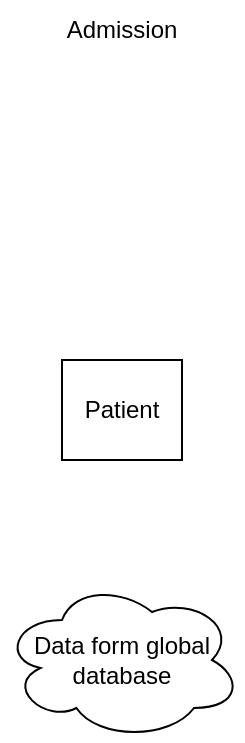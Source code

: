 <mxfile version="26.0.4">
  <diagram name="Página-1" id="oIQiIi_yZHLv0YWkudv6">
    <mxGraphModel dx="538" dy="759" grid="1" gridSize="10" guides="1" tooltips="1" connect="1" arrows="1" fold="1" page="1" pageScale="1" pageWidth="1169" pageHeight="827" math="0" shadow="0">
      <root>
        <mxCell id="0" />
        <mxCell id="1" parent="0" />
        <mxCell id="tE0m3H5MtSQQl2QSymbu-1" value="Patient" style="rounded=0;whiteSpace=wrap;html=1;" vertex="1" parent="1">
          <mxGeometry x="50" y="190" width="60" height="50" as="geometry" />
        </mxCell>
        <mxCell id="tE0m3H5MtSQQl2QSymbu-2" value="Data form global database" style="ellipse;shape=cloud;whiteSpace=wrap;html=1;" vertex="1" parent="1">
          <mxGeometry x="20" y="300" width="120" height="80" as="geometry" />
        </mxCell>
        <mxCell id="tE0m3H5MtSQQl2QSymbu-3" value="Admission" style="text;html=1;align=center;verticalAlign=middle;whiteSpace=wrap;rounded=0;" vertex="1" parent="1">
          <mxGeometry x="25" y="10" width="110" height="30" as="geometry" />
        </mxCell>
      </root>
    </mxGraphModel>
  </diagram>
</mxfile>
